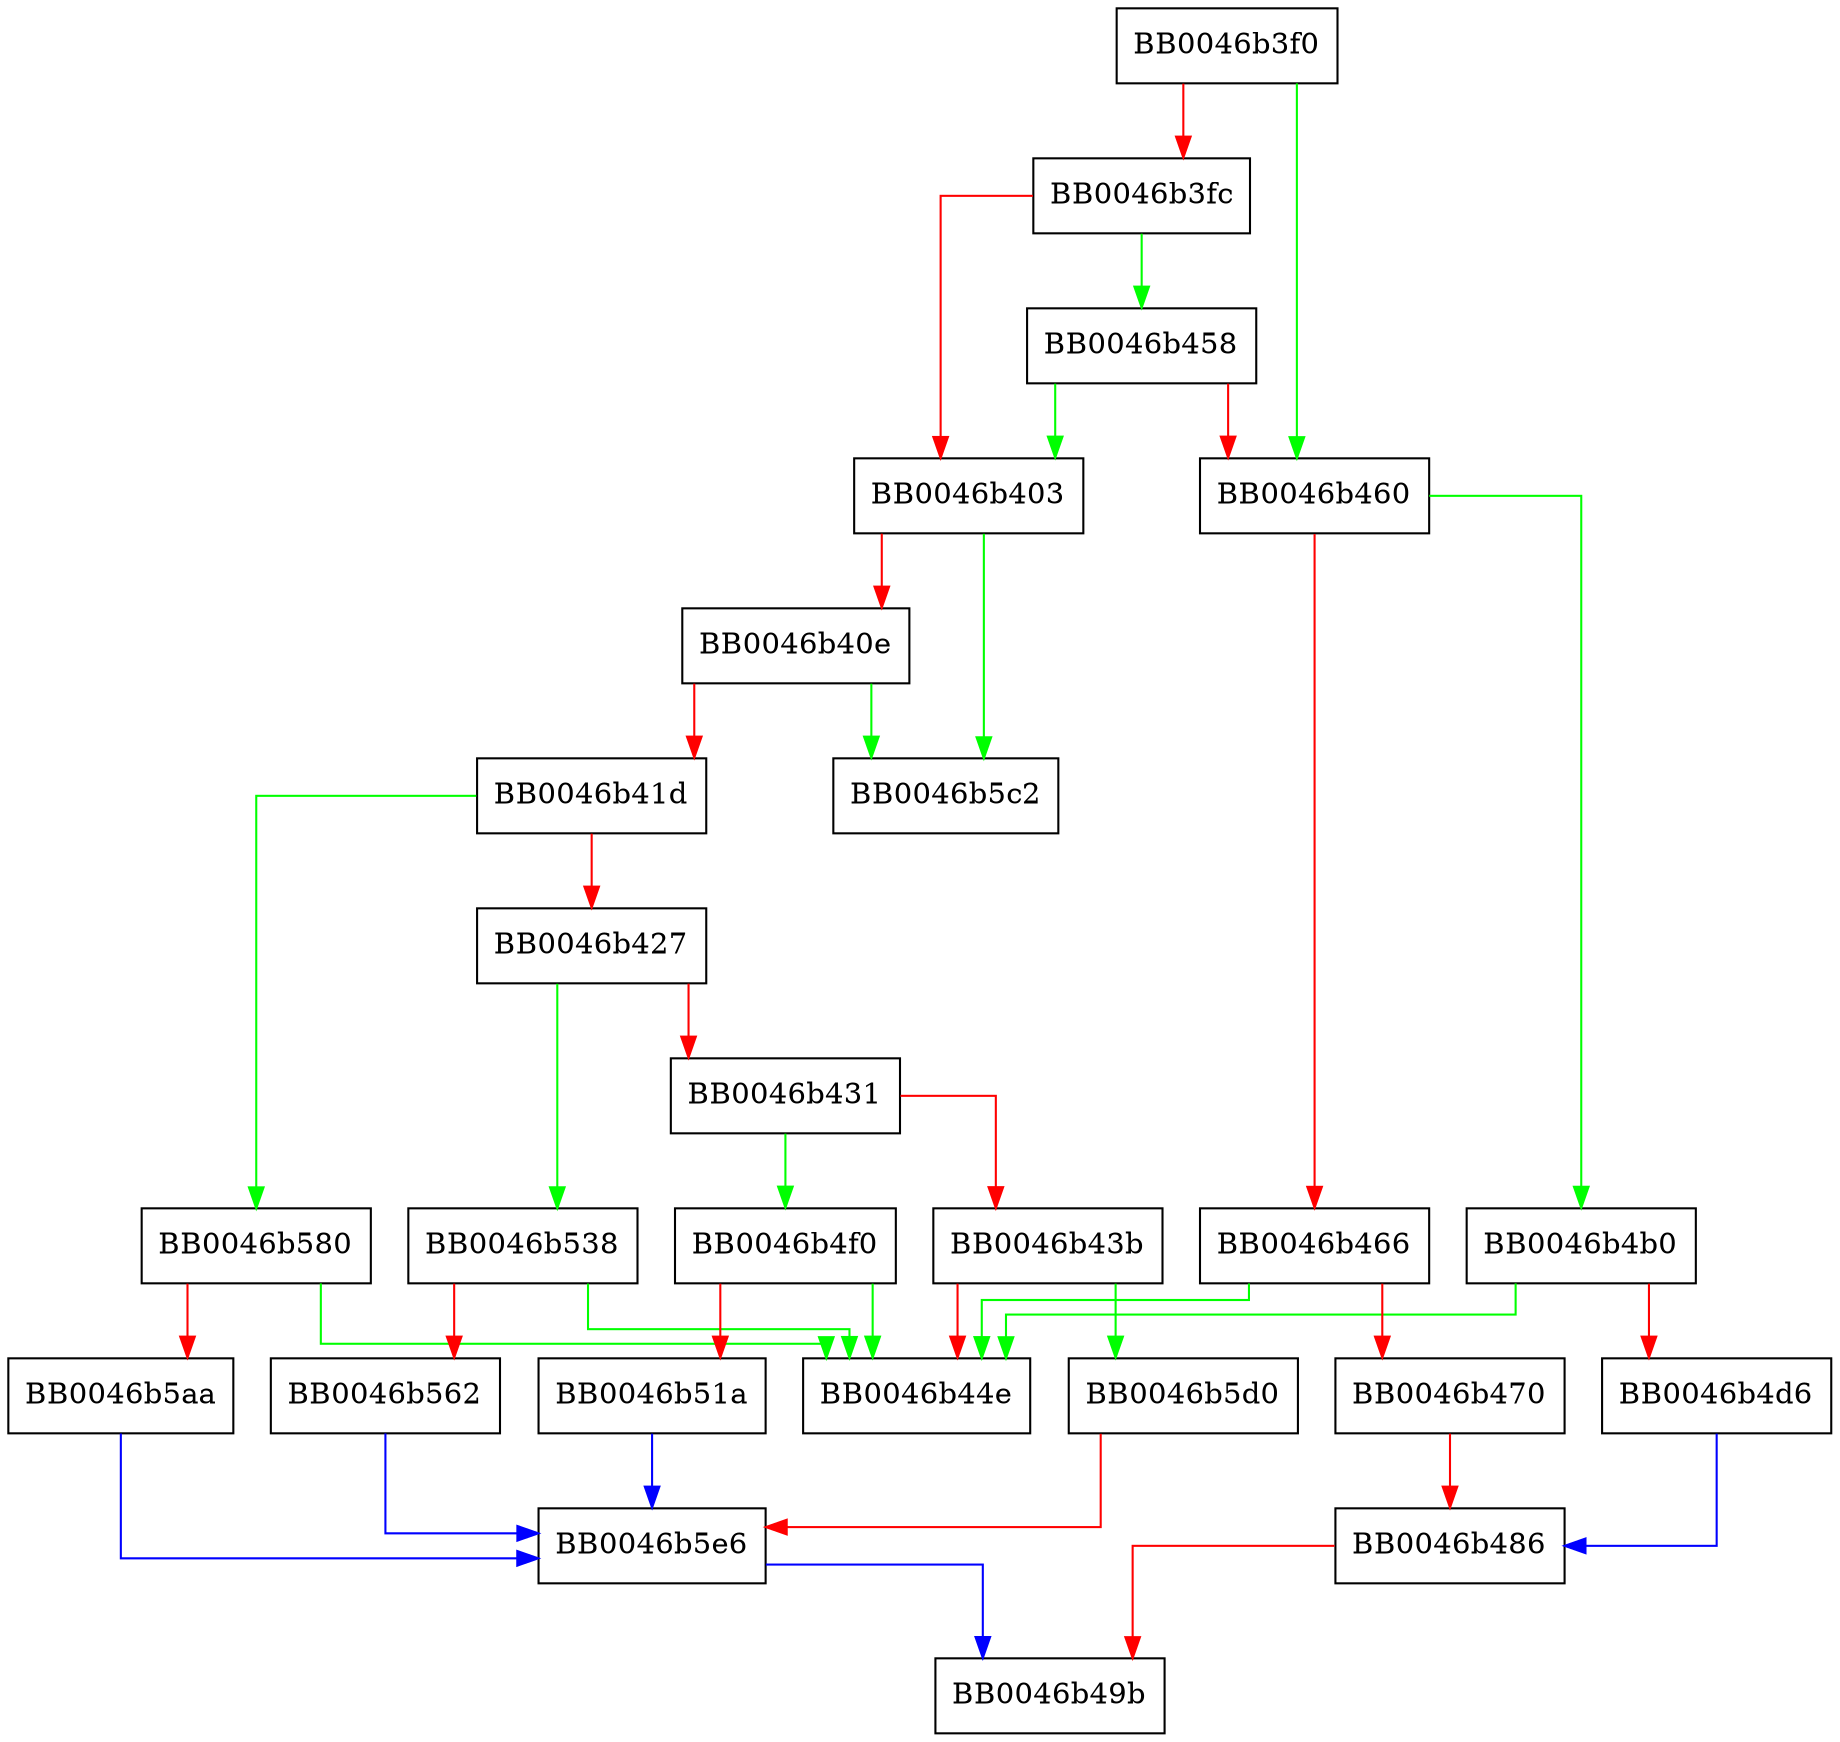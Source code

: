 digraph bio_open_default {
  node [shape="box"];
  graph [splines=ortho];
  BB0046b3f0 -> BB0046b460 [color="green"];
  BB0046b3f0 -> BB0046b3fc [color="red"];
  BB0046b3fc -> BB0046b458 [color="green"];
  BB0046b3fc -> BB0046b403 [color="red"];
  BB0046b403 -> BB0046b5c2 [color="green"];
  BB0046b403 -> BB0046b40e [color="red"];
  BB0046b40e -> BB0046b5c2 [color="green"];
  BB0046b40e -> BB0046b41d [color="red"];
  BB0046b41d -> BB0046b580 [color="green"];
  BB0046b41d -> BB0046b427 [color="red"];
  BB0046b427 -> BB0046b538 [color="green"];
  BB0046b427 -> BB0046b431 [color="red"];
  BB0046b431 -> BB0046b4f0 [color="green"];
  BB0046b431 -> BB0046b43b [color="red"];
  BB0046b43b -> BB0046b5d0 [color="green"];
  BB0046b43b -> BB0046b44e [color="red"];
  BB0046b458 -> BB0046b403 [color="green"];
  BB0046b458 -> BB0046b460 [color="red"];
  BB0046b460 -> BB0046b4b0 [color="green"];
  BB0046b460 -> BB0046b466 [color="red"];
  BB0046b466 -> BB0046b44e [color="green"];
  BB0046b466 -> BB0046b470 [color="red"];
  BB0046b470 -> BB0046b486 [color="red"];
  BB0046b486 -> BB0046b49b [color="red"];
  BB0046b4b0 -> BB0046b44e [color="green"];
  BB0046b4b0 -> BB0046b4d6 [color="red"];
  BB0046b4d6 -> BB0046b486 [color="blue"];
  BB0046b4f0 -> BB0046b44e [color="green"];
  BB0046b4f0 -> BB0046b51a [color="red"];
  BB0046b51a -> BB0046b5e6 [color="blue"];
  BB0046b538 -> BB0046b44e [color="green"];
  BB0046b538 -> BB0046b562 [color="red"];
  BB0046b562 -> BB0046b5e6 [color="blue"];
  BB0046b580 -> BB0046b44e [color="green"];
  BB0046b580 -> BB0046b5aa [color="red"];
  BB0046b5aa -> BB0046b5e6 [color="blue"];
  BB0046b5d0 -> BB0046b5e6 [color="red"];
  BB0046b5e6 -> BB0046b49b [color="blue"];
}
